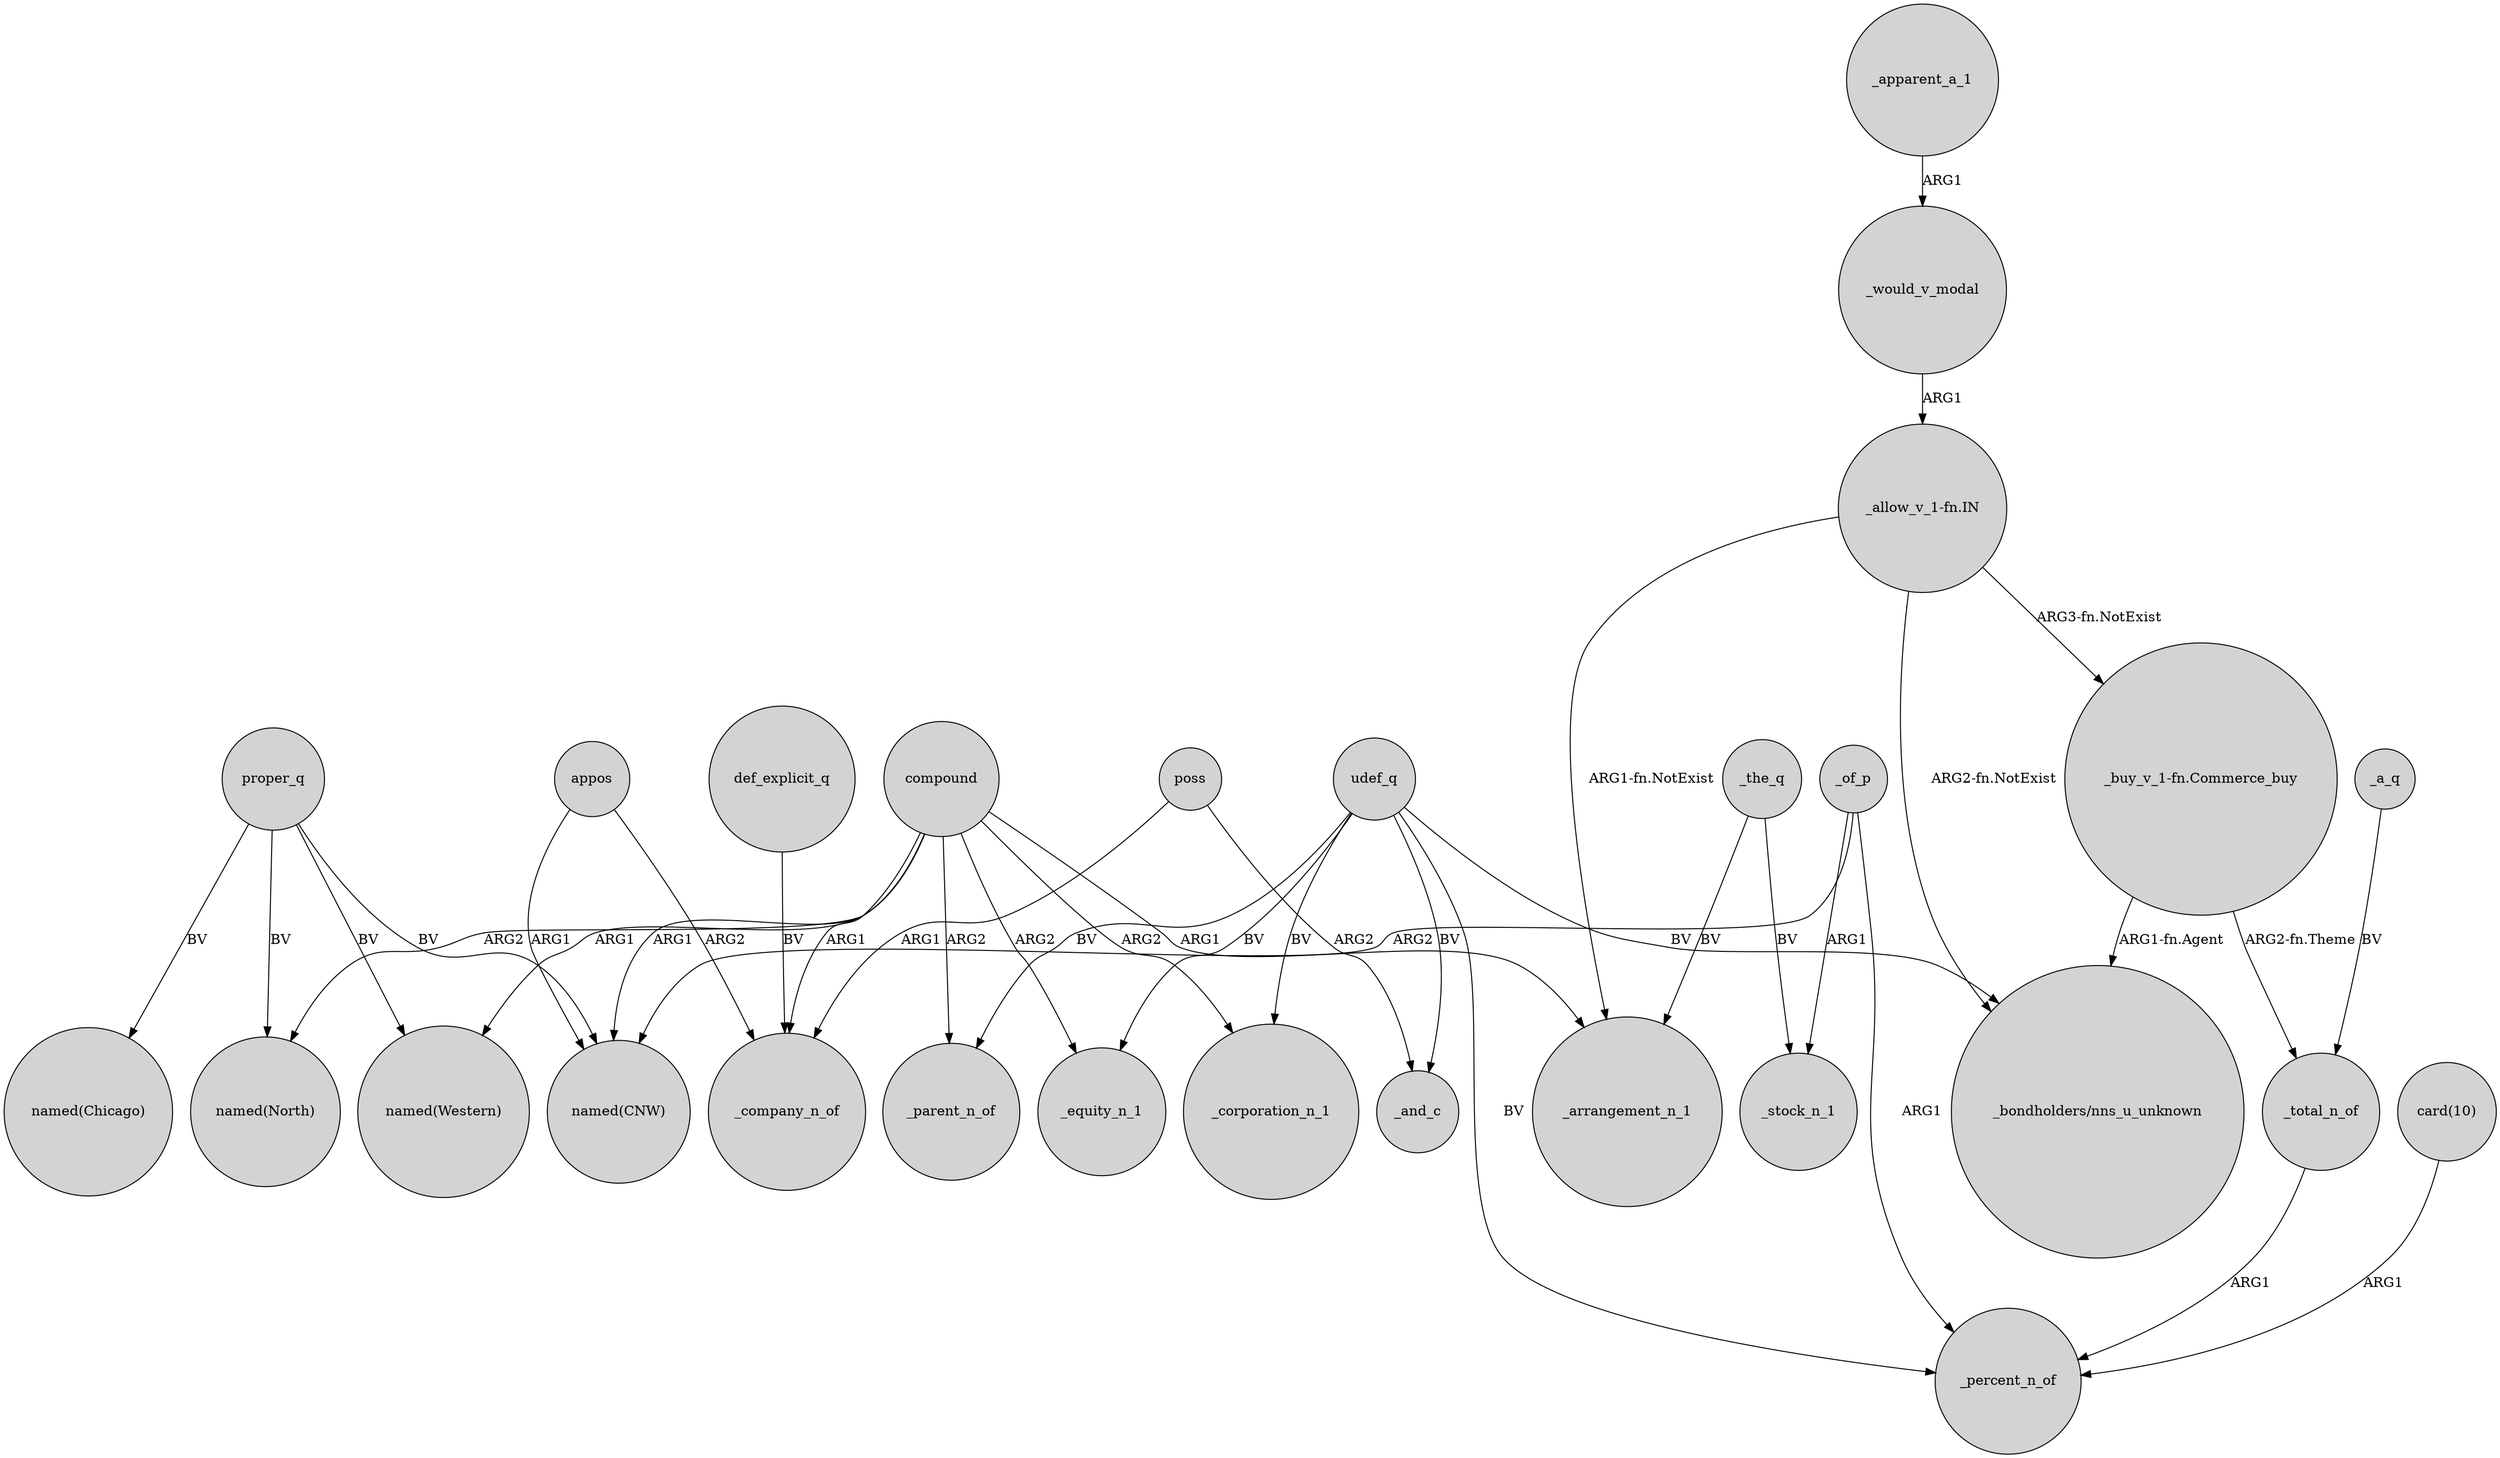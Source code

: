 digraph {
	node [shape=circle style=filled]
	compound -> "named(North)" [label=ARG2]
	udef_q -> _parent_n_of [label=BV]
	_total_n_of -> _percent_n_of [label=ARG1]
	poss -> _and_c [label=ARG2]
	_the_q -> _arrangement_n_1 [label=BV]
	compound -> "named(Western)" [label=ARG1]
	"_allow_v_1-fn.IN" -> _arrangement_n_1 [label="ARG1-fn.NotExist"]
	proper_q -> "named(North)" [label=BV]
	appos -> "named(CNW)" [label=ARG1]
	compound -> _arrangement_n_1 [label=ARG1]
	_the_q -> _stock_n_1 [label=BV]
	"_allow_v_1-fn.IN" -> "_bondholders/nns_u_unknown" [label="ARG2-fn.NotExist"]
	_of_p -> "named(CNW)" [label=ARG2]
	compound -> _corporation_n_1 [label=ARG2]
	proper_q -> "named(CNW)" [label=BV]
	compound -> _equity_n_1 [label=ARG2]
	compound -> _parent_n_of [label=ARG2]
	compound -> "named(CNW)" [label=ARG1]
	_of_p -> _percent_n_of [label=ARG1]
	def_explicit_q -> _company_n_of [label=BV]
	compound -> _company_n_of [label=ARG1]
	udef_q -> _corporation_n_1 [label=BV]
	_of_p -> _stock_n_1 [label=ARG1]
	"card(10)" -> _percent_n_of [label=ARG1]
	udef_q -> "_bondholders/nns_u_unknown" [label=BV]
	"_buy_v_1-fn.Commerce_buy" -> _total_n_of [label="ARG2-fn.Theme"]
	_would_v_modal -> "_allow_v_1-fn.IN" [label=ARG1]
	appos -> _company_n_of [label=ARG2]
	udef_q -> _equity_n_1 [label=BV]
	proper_q -> "named(Western)" [label=BV]
	_a_q -> _total_n_of [label=BV]
	poss -> _company_n_of [label=ARG1]
	"_buy_v_1-fn.Commerce_buy" -> "_bondholders/nns_u_unknown" [label="ARG1-fn.Agent"]
	"_allow_v_1-fn.IN" -> "_buy_v_1-fn.Commerce_buy" [label="ARG3-fn.NotExist"]
	udef_q -> _percent_n_of [label=BV]
	_apparent_a_1 -> _would_v_modal [label=ARG1]
	udef_q -> _and_c [label=BV]
	proper_q -> "named(Chicago)" [label=BV]
}
